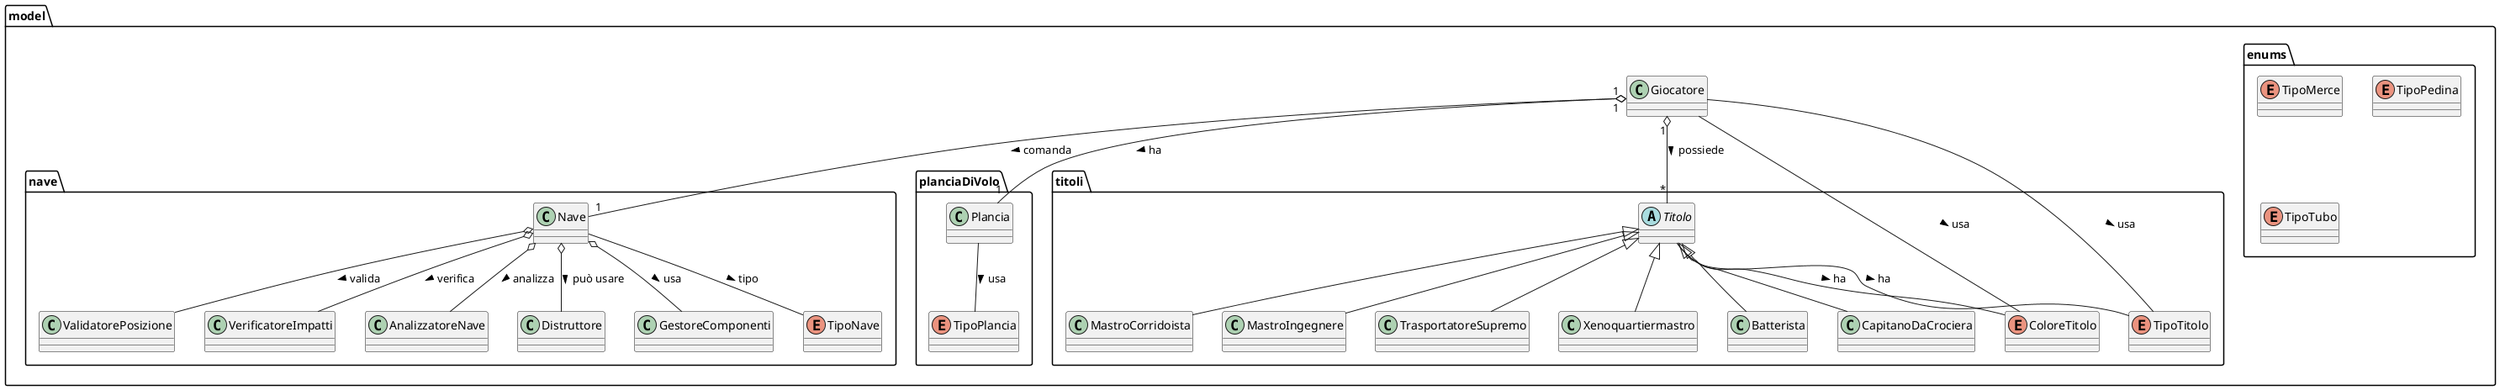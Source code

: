 @startuml

package model {
  package enums {
    enum TipoMerce
    enum TipoPedina
    enum TipoTubo
  }
  class Giocatore
  package nave {
    class AnalizzatoreNave
    class Distruttore
    class GestoreComponenti
    class Nave
    enum TipoNave
    class ValidatorePosizione
    class VerificatoreImpatti
  }
  package planciaDiVolo {
    class Plancia
    enum TipoPlancia
  }
  package titoli {
    abstract class Titolo
    class Batterista
    class CapitanoDaCrociera
    enum ColoreTitolo
    class MastroCorridoista
    class MastroIngegnere
    enum TipoTitolo
    class TrasportatoreSupremo
    class Xenoquartiermastro
  }
}

' Ereditarietà titoli
Titolo <|-- Batterista
Titolo <|-- MastroCorridoista
Titolo <|-- MastroIngegnere
Titolo <|-- Xenoquartiermastro
Titolo <|-- TrasportatoreSupremo
Titolo <|-- CapitanoDaCrociera

' Relazioni Giocatore-Titoli/Nave/Plancia (associazioni tipiche)
Giocatore "1" o-- "*" Titolo : possiede >
Giocatore "1" o-- "1" Nave : comanda >
Giocatore "1" o-- "1" Plancia : ha >
Giocatore -- TipoTitolo : usa >
Giocatore -- ColoreTitolo : usa >

' Relazioni titoli con enums
Titolo -- TipoTitolo : ha >
Titolo -- ColoreTitolo : ha >

' Relazioni Plancia con enum
Plancia -- TipoPlancia : usa >

' Relazioni Nave con altre del suo package
Nave o-- GestoreComponenti : usa >
Nave o-- AnalizzatoreNave : analizza >
Nave o-- Distruttore : può usare >
Nave o-- ValidatorePosizione : valida >
Nave o-- VerificatoreImpatti : verifica >
Nave -- TipoNave : tipo >

@enduml